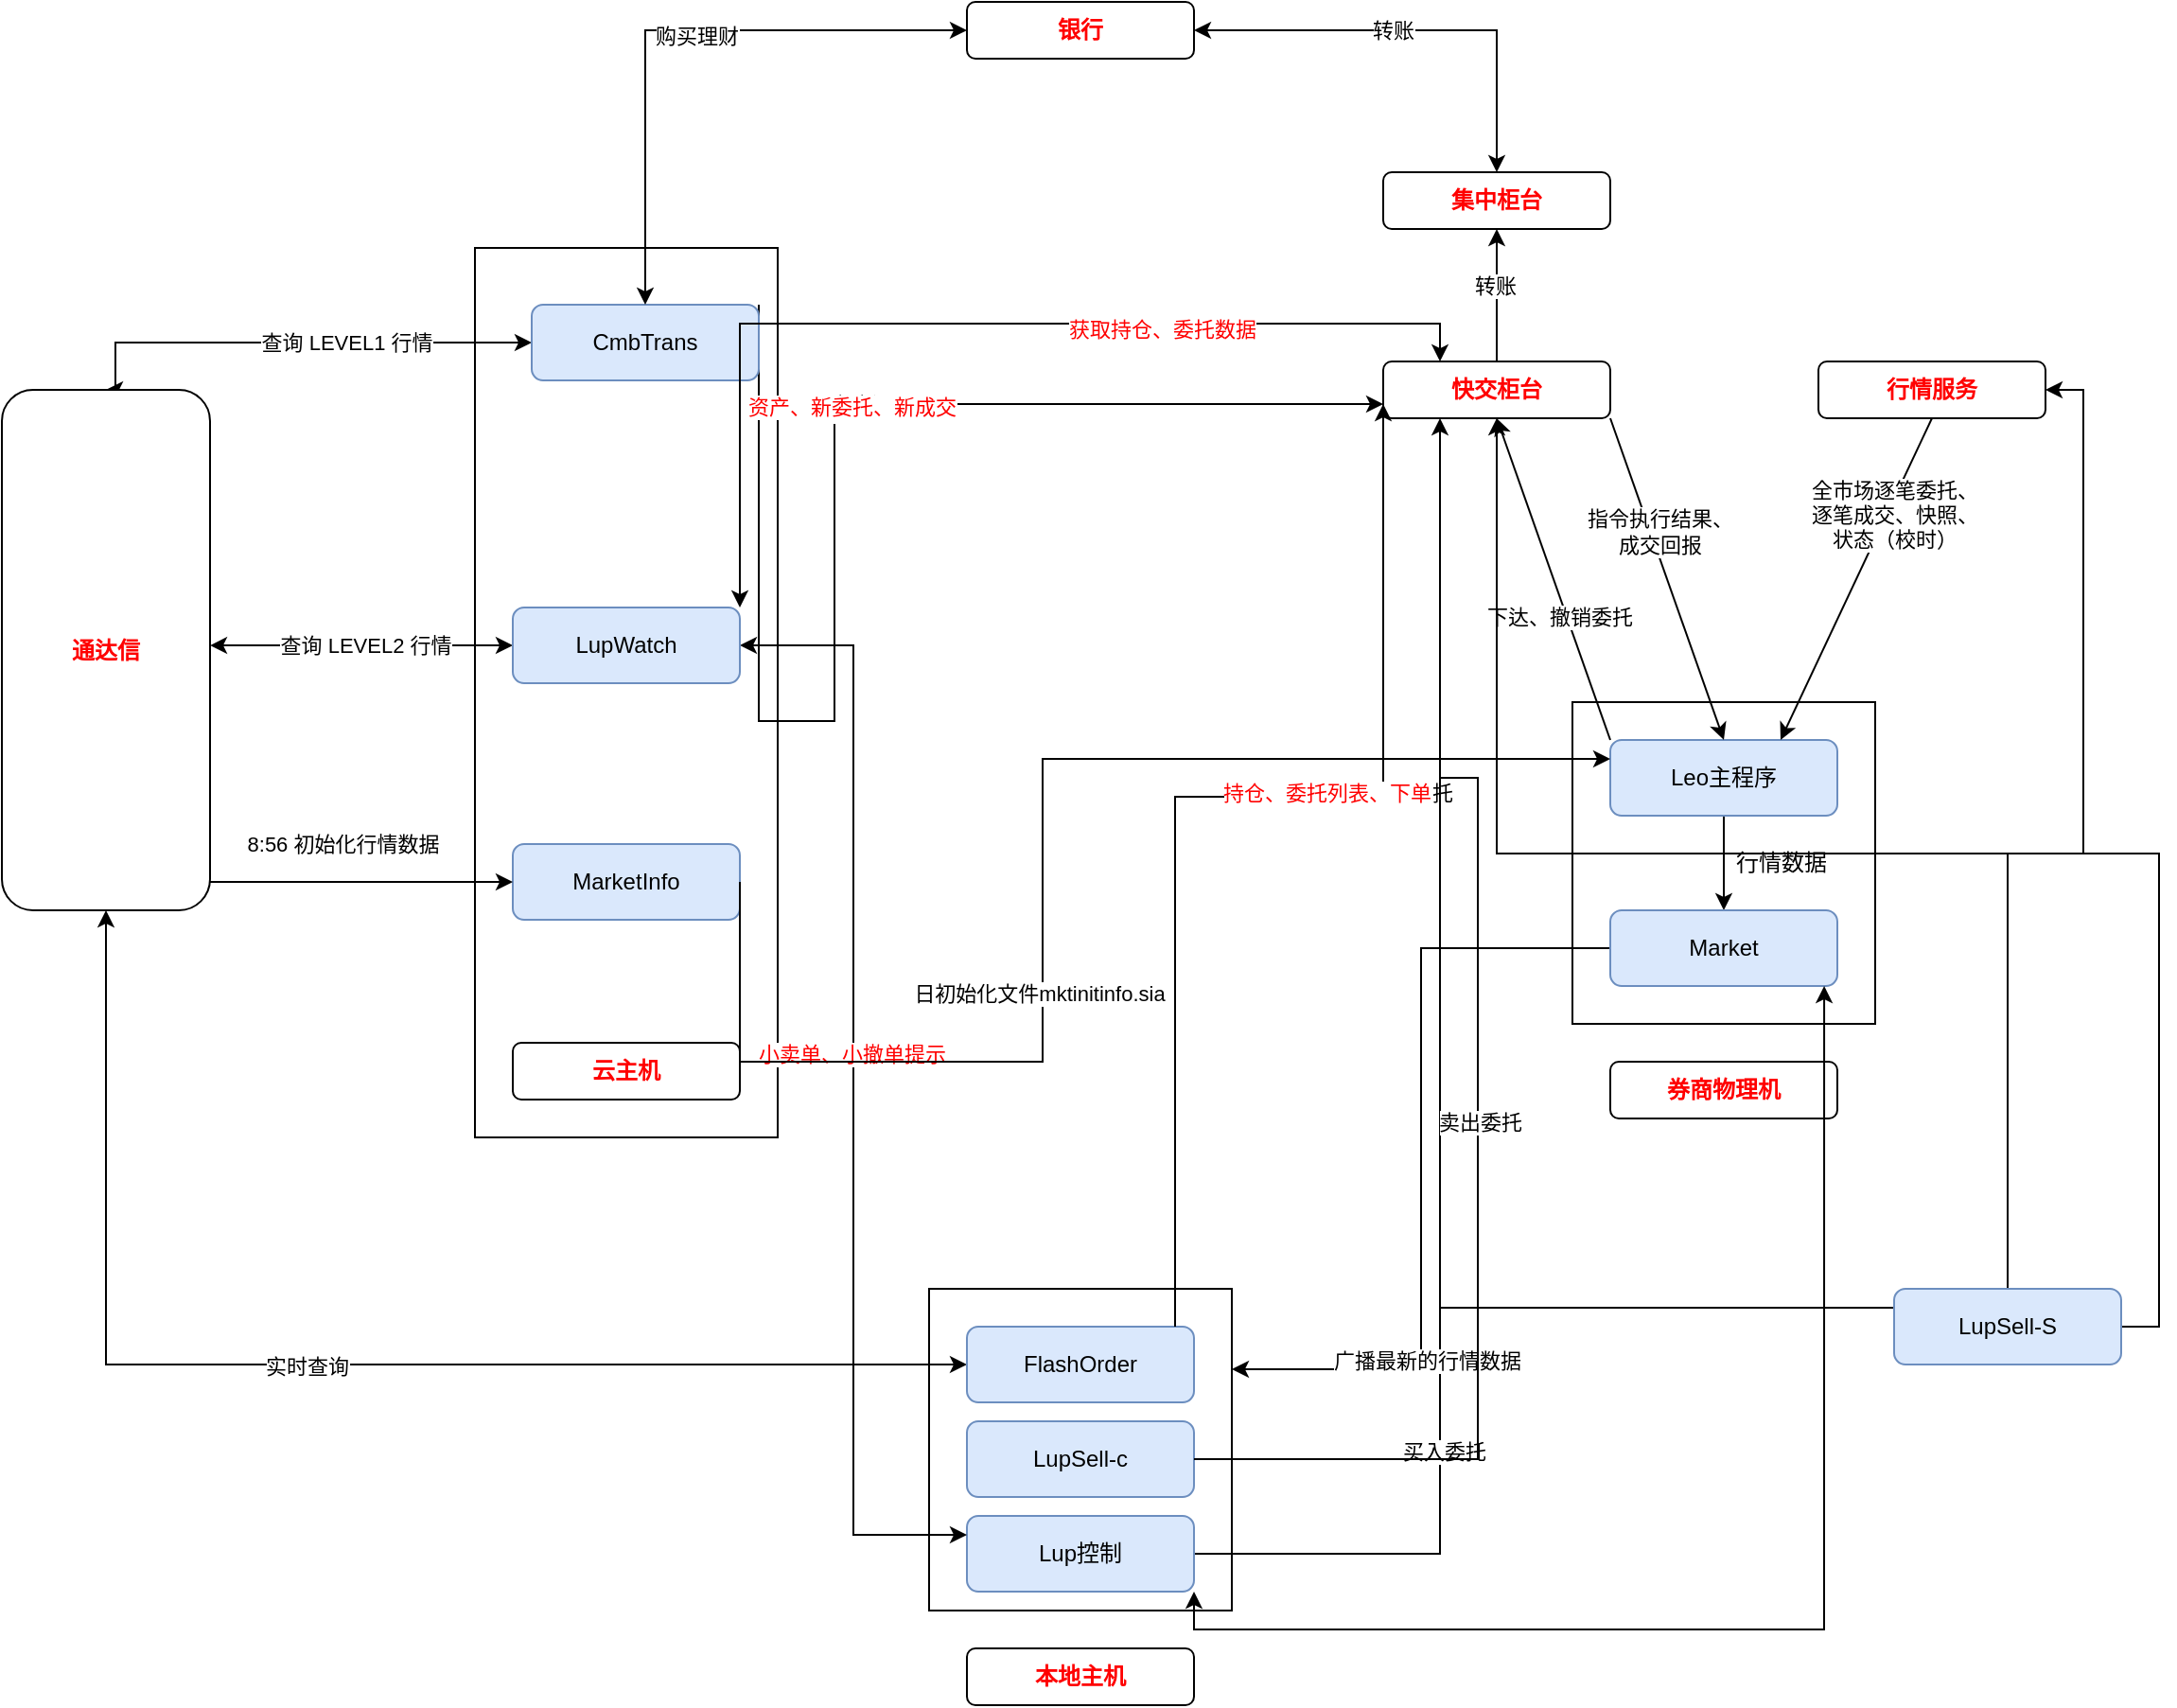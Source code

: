 <mxfile version="14.8.3" type="github">
  <diagram id="zWjm_z63V3XgTVhYP8XZ" name="Page-1">
    <mxGraphModel dx="1574" dy="1050" grid="1" gridSize="10" guides="1" tooltips="1" connect="1" arrows="1" fold="1" page="1" pageScale="1" pageWidth="1200" pageHeight="1920" math="0" shadow="0">
      <root>
        <mxCell id="0" />
        <mxCell id="1" parent="0" />
        <mxCell id="GFzgaptC59pULxbVYTi3-1" value="本地主机" style="rounded=1;whiteSpace=wrap;html=1;fontColor=#FF0000;fontStyle=1" vertex="1" parent="1">
          <mxGeometry x="540" y="990" width="120" height="30" as="geometry" />
        </mxCell>
        <mxCell id="GFzgaptC59pULxbVYTi3-2" value="" style="rounded=0;whiteSpace=wrap;html=1;" vertex="1" parent="1">
          <mxGeometry x="520" y="800" width="160" height="170" as="geometry" />
        </mxCell>
        <mxCell id="GFzgaptC59pULxbVYTi3-75" style="edgeStyle=orthogonalEdgeStyle;rounded=0;orthogonalLoop=1;jettySize=auto;html=1;exitX=0;exitY=0.5;exitDx=0;exitDy=0;entryX=0.5;entryY=1;entryDx=0;entryDy=0;fontColor=#FF0000;startArrow=classic;startFill=1;" edge="1" parent="1" source="GFzgaptC59pULxbVYTi3-3" target="GFzgaptC59pULxbVYTi3-17">
          <mxGeometry relative="1" as="geometry" />
        </mxCell>
        <mxCell id="GFzgaptC59pULxbVYTi3-76" value="实时查询" style="edgeLabel;html=1;align=center;verticalAlign=middle;resizable=0;points=[];" vertex="1" connectable="0" parent="GFzgaptC59pULxbVYTi3-75">
          <mxGeometry x="0.005" y="1" relative="1" as="geometry">
            <mxPoint as="offset" />
          </mxGeometry>
        </mxCell>
        <mxCell id="GFzgaptC59pULxbVYTi3-3" value="FlashOrder" style="rounded=1;whiteSpace=wrap;html=1;fillColor=#dae8fc;strokeColor=#6c8ebf;" vertex="1" parent="1">
          <mxGeometry x="540" y="820" width="120" height="40" as="geometry" />
        </mxCell>
        <mxCell id="GFzgaptC59pULxbVYTi3-4" value="LupSell-c" style="rounded=1;whiteSpace=wrap;html=1;fillColor=#dae8fc;strokeColor=#6c8ebf;" vertex="1" parent="1">
          <mxGeometry x="540" y="870" width="120" height="40" as="geometry" />
        </mxCell>
        <mxCell id="GFzgaptC59pULxbVYTi3-56" style="edgeStyle=orthogonalEdgeStyle;rounded=0;orthogonalLoop=1;jettySize=auto;html=1;exitX=1;exitY=0.5;exitDx=0;exitDy=0;entryX=0.25;entryY=1;entryDx=0;entryDy=0;startArrow=none;startFill=0;" edge="1" parent="1" source="GFzgaptC59pULxbVYTi3-5" target="GFzgaptC59pULxbVYTi3-18">
          <mxGeometry relative="1" as="geometry">
            <Array as="points">
              <mxPoint x="790" y="940" />
            </Array>
          </mxGeometry>
        </mxCell>
        <mxCell id="GFzgaptC59pULxbVYTi3-58" value="买入委托" style="edgeLabel;html=1;align=center;verticalAlign=middle;resizable=0;points=[];" vertex="1" connectable="0" parent="GFzgaptC59pULxbVYTi3-56">
          <mxGeometry x="-0.495" y="-2" relative="1" as="geometry">
            <mxPoint as="offset" />
          </mxGeometry>
        </mxCell>
        <mxCell id="GFzgaptC59pULxbVYTi3-5" value="Lup控制" style="rounded=1;whiteSpace=wrap;html=1;fillColor=#dae8fc;strokeColor=#6c8ebf;" vertex="1" parent="1">
          <mxGeometry x="540" y="920" width="120" height="40" as="geometry" />
        </mxCell>
        <mxCell id="GFzgaptC59pULxbVYTi3-7" value="" style="rounded=0;whiteSpace=wrap;html=1;" vertex="1" parent="1">
          <mxGeometry x="280" y="250" width="160" height="470" as="geometry" />
        </mxCell>
        <mxCell id="GFzgaptC59pULxbVYTi3-39" style="edgeStyle=orthogonalEdgeStyle;rounded=0;orthogonalLoop=1;jettySize=auto;html=1;exitX=1;exitY=0;exitDx=0;exitDy=0;entryX=0;entryY=0.75;entryDx=0;entryDy=0;startArrow=none;startFill=0;" edge="1" parent="1" source="GFzgaptC59pULxbVYTi3-8" target="GFzgaptC59pULxbVYTi3-18">
          <mxGeometry relative="1" as="geometry">
            <Array as="points">
              <mxPoint x="470" y="500" />
              <mxPoint x="470" y="333" />
            </Array>
          </mxGeometry>
        </mxCell>
        <mxCell id="GFzgaptC59pULxbVYTi3-40" value="打新" style="edgeLabel;html=1;align=center;verticalAlign=middle;resizable=0;points=[];" vertex="1" connectable="0" parent="GFzgaptC59pULxbVYTi3-39">
          <mxGeometry x="0.219" y="1" relative="1" as="geometry">
            <mxPoint x="1" y="1" as="offset" />
          </mxGeometry>
        </mxCell>
        <mxCell id="GFzgaptC59pULxbVYTi3-83" value="Text" style="edgeLabel;html=1;align=center;verticalAlign=middle;resizable=0;points=[];fontColor=#FF0000;" vertex="1" connectable="0" parent="GFzgaptC59pULxbVYTi3-39">
          <mxGeometry x="0.192" y="-2" relative="1" as="geometry">
            <mxPoint x="1" y="1" as="offset" />
          </mxGeometry>
        </mxCell>
        <mxCell id="GFzgaptC59pULxbVYTi3-84" value="资产、新委托、新成交" style="edgeLabel;html=1;align=center;verticalAlign=middle;resizable=0;points=[];fontColor=#FF0000;" vertex="1" connectable="0" parent="GFzgaptC59pULxbVYTi3-39">
          <mxGeometry x="0.216" relative="1" as="geometry">
            <mxPoint y="1" as="offset" />
          </mxGeometry>
        </mxCell>
        <mxCell id="GFzgaptC59pULxbVYTi3-44" style="edgeStyle=orthogonalEdgeStyle;rounded=0;orthogonalLoop=1;jettySize=auto;html=1;entryX=0;entryY=0.5;entryDx=0;entryDy=0;startArrow=classic;startFill=1;exitX=1;exitY=0.491;exitDx=0;exitDy=0;exitPerimeter=0;" edge="1" parent="1" source="GFzgaptC59pULxbVYTi3-17" target="GFzgaptC59pULxbVYTi3-10">
          <mxGeometry relative="1" as="geometry">
            <mxPoint x="70" y="660" as="sourcePoint" />
            <Array as="points" />
          </mxGeometry>
        </mxCell>
        <mxCell id="GFzgaptC59pULxbVYTi3-80" value="查询 LEVEL2 行情" style="edgeLabel;html=1;align=center;verticalAlign=middle;resizable=0;points=[];" vertex="1" connectable="0" parent="GFzgaptC59pULxbVYTi3-44">
          <mxGeometry x="-0.06" y="1" relative="1" as="geometry">
            <mxPoint x="7" y="1" as="offset" />
          </mxGeometry>
        </mxCell>
        <mxCell id="GFzgaptC59pULxbVYTi3-48" style="edgeStyle=orthogonalEdgeStyle;rounded=0;orthogonalLoop=1;jettySize=auto;html=1;exitX=0.5;exitY=0;exitDx=0;exitDy=0;entryX=0.5;entryY=1;entryDx=0;entryDy=0;startArrow=none;startFill=0;" edge="1" parent="1" source="GFzgaptC59pULxbVYTi3-18" target="GFzgaptC59pULxbVYTi3-86">
          <mxGeometry relative="1" as="geometry" />
        </mxCell>
        <mxCell id="GFzgaptC59pULxbVYTi3-49" value="转账" style="edgeLabel;html=1;align=center;verticalAlign=middle;resizable=0;points=[];" vertex="1" connectable="0" parent="GFzgaptC59pULxbVYTi3-48">
          <mxGeometry x="0.163" y="1" relative="1" as="geometry">
            <mxPoint as="offset" />
          </mxGeometry>
        </mxCell>
        <mxCell id="GFzgaptC59pULxbVYTi3-91" style="edgeStyle=orthogonalEdgeStyle;rounded=0;orthogonalLoop=1;jettySize=auto;html=1;exitX=0;exitY=0.5;exitDx=0;exitDy=0;entryX=0.5;entryY=0;entryDx=0;entryDy=0;fontColor=#FF0000;startArrow=classic;startFill=1;" edge="1" parent="1" source="GFzgaptC59pULxbVYTi3-8" target="GFzgaptC59pULxbVYTi3-17">
          <mxGeometry relative="1" as="geometry">
            <Array as="points">
              <mxPoint x="90" y="300" />
            </Array>
          </mxGeometry>
        </mxCell>
        <mxCell id="GFzgaptC59pULxbVYTi3-93" value="查询 LEVEL1 行情" style="edgeLabel;html=1;align=center;verticalAlign=middle;resizable=0;points=[];" vertex="1" connectable="0" parent="GFzgaptC59pULxbVYTi3-91">
          <mxGeometry x="-0.216" relative="1" as="geometry">
            <mxPoint as="offset" />
          </mxGeometry>
        </mxCell>
        <mxCell id="GFzgaptC59pULxbVYTi3-8" value="CmbTrans" style="rounded=1;whiteSpace=wrap;html=1;fillColor=#dae8fc;strokeColor=#6c8ebf;" vertex="1" parent="1">
          <mxGeometry x="310" y="280" width="120" height="40" as="geometry" />
        </mxCell>
        <mxCell id="GFzgaptC59pULxbVYTi3-9" value="MarketInfo" style="rounded=1;whiteSpace=wrap;html=1;fillColor=#dae8fc;strokeColor=#6c8ebf;" vertex="1" parent="1">
          <mxGeometry x="300" y="565" width="120" height="40" as="geometry" />
        </mxCell>
        <mxCell id="GFzgaptC59pULxbVYTi3-78" style="edgeStyle=orthogonalEdgeStyle;rounded=0;orthogonalLoop=1;jettySize=auto;html=1;exitX=1;exitY=0.5;exitDx=0;exitDy=0;entryX=0;entryY=0.25;entryDx=0;entryDy=0;fontColor=#FF0000;startArrow=classic;startFill=1;" edge="1" parent="1" source="GFzgaptC59pULxbVYTi3-10" target="GFzgaptC59pULxbVYTi3-5">
          <mxGeometry relative="1" as="geometry" />
        </mxCell>
        <mxCell id="GFzgaptC59pULxbVYTi3-79" value="小卖单、小撤单提示" style="edgeLabel;html=1;align=center;verticalAlign=middle;resizable=0;points=[];fontColor=#FF0000;" vertex="1" connectable="0" parent="GFzgaptC59pULxbVYTi3-78">
          <mxGeometry x="-0.065" y="-1" relative="1" as="geometry">
            <mxPoint as="offset" />
          </mxGeometry>
        </mxCell>
        <mxCell id="GFzgaptC59pULxbVYTi3-10" value="LupWatch" style="rounded=1;whiteSpace=wrap;html=1;fillColor=#dae8fc;strokeColor=#6c8ebf;" vertex="1" parent="1">
          <mxGeometry x="300" y="440" width="120" height="40" as="geometry" />
        </mxCell>
        <mxCell id="GFzgaptC59pULxbVYTi3-12" value="" style="rounded=0;whiteSpace=wrap;html=1;" vertex="1" parent="1">
          <mxGeometry x="860" y="490" width="160" height="170" as="geometry" />
        </mxCell>
        <mxCell id="GFzgaptC59pULxbVYTi3-11" value="券商物理机" style="rounded=1;whiteSpace=wrap;html=1;fontColor=#FF0000;fontStyle=1" vertex="1" parent="1">
          <mxGeometry x="880" y="680" width="120" height="30" as="geometry" />
        </mxCell>
        <mxCell id="GFzgaptC59pULxbVYTi3-20" style="edgeStyle=orthogonalEdgeStyle;rounded=0;orthogonalLoop=1;jettySize=auto;html=1;exitX=0.5;exitY=1;exitDx=0;exitDy=0;entryX=0.5;entryY=0;entryDx=0;entryDy=0;" edge="1" parent="1" source="GFzgaptC59pULxbVYTi3-13" target="GFzgaptC59pULxbVYTi3-14">
          <mxGeometry relative="1" as="geometry" />
        </mxCell>
        <mxCell id="GFzgaptC59pULxbVYTi3-22" style="rounded=0;orthogonalLoop=1;jettySize=auto;html=1;exitX=0;exitY=0;exitDx=0;exitDy=0;entryX=0.5;entryY=1;entryDx=0;entryDy=0;startArrow=none;startFill=0;" edge="1" parent="1" source="GFzgaptC59pULxbVYTi3-13" target="GFzgaptC59pULxbVYTi3-18">
          <mxGeometry relative="1" as="geometry" />
        </mxCell>
        <mxCell id="GFzgaptC59pULxbVYTi3-23" value="下达、撤销委托" style="edgeLabel;html=1;align=center;verticalAlign=middle;resizable=0;points=[];" vertex="1" connectable="0" parent="GFzgaptC59pULxbVYTi3-22">
          <mxGeometry x="-0.215" y="4" relative="1" as="geometry">
            <mxPoint as="offset" />
          </mxGeometry>
        </mxCell>
        <mxCell id="GFzgaptC59pULxbVYTi3-13" value="Leo主程序" style="rounded=1;whiteSpace=wrap;html=1;fillColor=#dae8fc;strokeColor=#6c8ebf;" vertex="1" parent="1">
          <mxGeometry x="880" y="510" width="120" height="40" as="geometry" />
        </mxCell>
        <mxCell id="GFzgaptC59pULxbVYTi3-46" style="edgeStyle=orthogonalEdgeStyle;rounded=0;orthogonalLoop=1;jettySize=auto;html=1;exitX=0;exitY=0.5;exitDx=0;exitDy=0;entryX=1;entryY=0.25;entryDx=0;entryDy=0;startArrow=none;startFill=0;" edge="1" parent="1" source="GFzgaptC59pULxbVYTi3-14" target="GFzgaptC59pULxbVYTi3-2">
          <mxGeometry relative="1" as="geometry" />
        </mxCell>
        <mxCell id="GFzgaptC59pULxbVYTi3-54" value="广播最新的行情数据" style="edgeLabel;html=1;align=center;verticalAlign=middle;resizable=0;points=[];" vertex="1" connectable="0" parent="GFzgaptC59pULxbVYTi3-46">
          <mxGeometry x="0.505" y="3" relative="1" as="geometry">
            <mxPoint as="offset" />
          </mxGeometry>
        </mxCell>
        <mxCell id="GFzgaptC59pULxbVYTi3-14" value="Market" style="rounded=1;whiteSpace=wrap;html=1;fillColor=#dae8fc;strokeColor=#6c8ebf;" vertex="1" parent="1">
          <mxGeometry x="880" y="600" width="120" height="40" as="geometry" />
        </mxCell>
        <mxCell id="GFzgaptC59pULxbVYTi3-34" style="edgeStyle=orthogonalEdgeStyle;rounded=0;orthogonalLoop=1;jettySize=auto;html=1;exitX=0;exitY=0.5;exitDx=0;exitDy=0;entryX=0.5;entryY=0;entryDx=0;entryDy=0;startArrow=classic;startFill=1;" edge="1" parent="1" source="GFzgaptC59pULxbVYTi3-47" target="GFzgaptC59pULxbVYTi3-8">
          <mxGeometry relative="1" as="geometry" />
        </mxCell>
        <mxCell id="GFzgaptC59pULxbVYTi3-35" value="购买理财" style="edgeLabel;html=1;align=center;verticalAlign=middle;resizable=0;points=[];" vertex="1" connectable="0" parent="GFzgaptC59pULxbVYTi3-34">
          <mxGeometry x="-0.092" y="3" relative="1" as="geometry">
            <mxPoint as="offset" />
          </mxGeometry>
        </mxCell>
        <mxCell id="GFzgaptC59pULxbVYTi3-41" style="edgeStyle=orthogonalEdgeStyle;rounded=0;orthogonalLoop=1;jettySize=auto;html=1;startArrow=none;startFill=0;entryX=0;entryY=0.5;entryDx=0;entryDy=0;exitX=0.991;exitY=0.938;exitDx=0;exitDy=0;exitPerimeter=0;" edge="1" parent="1" source="GFzgaptC59pULxbVYTi3-17" target="GFzgaptC59pULxbVYTi3-9">
          <mxGeometry relative="1" as="geometry">
            <mxPoint x="85" y="610" as="sourcePoint" />
            <Array as="points">
              <mxPoint x="139" y="585" />
            </Array>
          </mxGeometry>
        </mxCell>
        <mxCell id="GFzgaptC59pULxbVYTi3-42" value="8:56 初始化行情数据" style="edgeLabel;html=1;align=center;verticalAlign=middle;resizable=0;points=[];" vertex="1" connectable="0" parent="GFzgaptC59pULxbVYTi3-41">
          <mxGeometry x="-0.24" y="1" relative="1" as="geometry">
            <mxPoint x="11" y="-19" as="offset" />
          </mxGeometry>
        </mxCell>
        <mxCell id="GFzgaptC59pULxbVYTi3-17" value="通达信" style="rounded=1;whiteSpace=wrap;html=1;fontColor=#FF0000;fontStyle=1" vertex="1" parent="1">
          <mxGeometry x="30" y="325" width="110" height="275" as="geometry" />
        </mxCell>
        <mxCell id="GFzgaptC59pULxbVYTi3-25" style="edgeStyle=none;rounded=0;orthogonalLoop=1;jettySize=auto;html=1;exitX=1;exitY=1;exitDx=0;exitDy=0;entryX=0.5;entryY=0;entryDx=0;entryDy=0;startArrow=none;startFill=0;" edge="1" parent="1" source="GFzgaptC59pULxbVYTi3-18" target="GFzgaptC59pULxbVYTi3-13">
          <mxGeometry relative="1" as="geometry" />
        </mxCell>
        <mxCell id="GFzgaptC59pULxbVYTi3-27" value="指令执行结果、&lt;br&gt;成交回报" style="edgeLabel;html=1;align=center;verticalAlign=middle;resizable=0;points=[];" vertex="1" connectable="0" parent="GFzgaptC59pULxbVYTi3-25">
          <mxGeometry x="-0.277" y="4" relative="1" as="geometry">
            <mxPoint as="offset" />
          </mxGeometry>
        </mxCell>
        <mxCell id="GFzgaptC59pULxbVYTi3-81" style="edgeStyle=orthogonalEdgeStyle;rounded=0;orthogonalLoop=1;jettySize=auto;html=1;exitX=0.25;exitY=0;exitDx=0;exitDy=0;entryX=1;entryY=0;entryDx=0;entryDy=0;fontColor=#FF0000;startArrow=classic;startFill=1;" edge="1" parent="1" source="GFzgaptC59pULxbVYTi3-18" target="GFzgaptC59pULxbVYTi3-10">
          <mxGeometry relative="1" as="geometry" />
        </mxCell>
        <mxCell id="GFzgaptC59pULxbVYTi3-82" value="获取持仓、委托数据" style="edgeLabel;html=1;align=center;verticalAlign=middle;resizable=0;points=[];fontColor=#FF0000;" vertex="1" connectable="0" parent="GFzgaptC59pULxbVYTi3-81">
          <mxGeometry x="-0.38" y="3" relative="1" as="geometry">
            <mxPoint as="offset" />
          </mxGeometry>
        </mxCell>
        <mxCell id="GFzgaptC59pULxbVYTi3-18" value="快交柜台" style="rounded=1;whiteSpace=wrap;html=1;fontStyle=1;fontColor=#FF0000;" vertex="1" parent="1">
          <mxGeometry x="760" y="310" width="120" height="30" as="geometry" />
        </mxCell>
        <mxCell id="GFzgaptC59pULxbVYTi3-28" style="edgeStyle=none;rounded=0;orthogonalLoop=1;jettySize=auto;html=1;exitX=0.5;exitY=1;exitDx=0;exitDy=0;entryX=0.75;entryY=0;entryDx=0;entryDy=0;startArrow=none;startFill=0;" edge="1" parent="1" source="GFzgaptC59pULxbVYTi3-19" target="GFzgaptC59pULxbVYTi3-13">
          <mxGeometry relative="1" as="geometry" />
        </mxCell>
        <mxCell id="GFzgaptC59pULxbVYTi3-30" value="全市场逐笔委托、&lt;br&gt;逐笔成交、快照、&lt;br&gt;状态（校时）" style="edgeLabel;html=1;align=center;verticalAlign=middle;resizable=0;points=[];" vertex="1" connectable="0" parent="GFzgaptC59pULxbVYTi3-28">
          <mxGeometry x="-0.414" y="3" relative="1" as="geometry">
            <mxPoint as="offset" />
          </mxGeometry>
        </mxCell>
        <mxCell id="GFzgaptC59pULxbVYTi3-19" value="行情服务" style="rounded=1;whiteSpace=wrap;html=1;fontColor=#FF0000;fontStyle=1" vertex="1" parent="1">
          <mxGeometry x="990" y="310" width="120" height="30" as="geometry" />
        </mxCell>
        <mxCell id="GFzgaptC59pULxbVYTi3-36" value="行情数据" style="text;html=1;resizable=0;autosize=1;align=center;verticalAlign=middle;points=[];fillColor=none;strokeColor=none;rounded=0;" vertex="1" parent="1">
          <mxGeometry x="940" y="565" width="60" height="20" as="geometry" />
        </mxCell>
        <mxCell id="GFzgaptC59pULxbVYTi3-47" value="银行" style="rounded=1;whiteSpace=wrap;html=1;fontColor=#FF0000;fontStyle=1" vertex="1" parent="1">
          <mxGeometry x="540" y="120" width="120" height="30" as="geometry" />
        </mxCell>
        <mxCell id="GFzgaptC59pULxbVYTi3-51" style="edgeStyle=orthogonalEdgeStyle;rounded=0;orthogonalLoop=1;jettySize=auto;html=1;entryX=0;entryY=0.75;entryDx=0;entryDy=0;startArrow=none;startFill=0;" edge="1" parent="1" target="GFzgaptC59pULxbVYTi3-18">
          <mxGeometry relative="1" as="geometry">
            <mxPoint x="650" y="820" as="sourcePoint" />
            <Array as="points">
              <mxPoint x="650" y="540" />
              <mxPoint x="760" y="540" />
            </Array>
          </mxGeometry>
        </mxCell>
        <mxCell id="GFzgaptC59pULxbVYTi3-52" value="买入、卖出委托" style="edgeLabel;html=1;align=center;verticalAlign=middle;resizable=0;points=[];" vertex="1" connectable="0" parent="GFzgaptC59pULxbVYTi3-51">
          <mxGeometry x="0.298" y="2" relative="1" as="geometry">
            <mxPoint as="offset" />
          </mxGeometry>
        </mxCell>
        <mxCell id="GFzgaptC59pULxbVYTi3-77" value="持仓、委托列表、下单" style="edgeLabel;html=1;align=center;verticalAlign=middle;resizable=0;points=[];fontColor=#FF0000;" vertex="1" connectable="0" parent="GFzgaptC59pULxbVYTi3-51">
          <mxGeometry x="0.205" y="2" relative="1" as="geometry">
            <mxPoint as="offset" />
          </mxGeometry>
        </mxCell>
        <mxCell id="GFzgaptC59pULxbVYTi3-55" style="edgeStyle=orthogonalEdgeStyle;rounded=0;orthogonalLoop=1;jettySize=auto;html=1;exitX=1;exitY=0.5;exitDx=0;exitDy=0;entryX=0.5;entryY=1;entryDx=0;entryDy=0;startArrow=none;startFill=0;" edge="1" parent="1" source="GFzgaptC59pULxbVYTi3-4" target="GFzgaptC59pULxbVYTi3-71">
          <mxGeometry relative="1" as="geometry">
            <Array as="points">
              <mxPoint x="810" y="890" />
              <mxPoint x="810" y="530" />
              <mxPoint x="790" y="530" />
              <mxPoint x="790" y="810" />
            </Array>
          </mxGeometry>
        </mxCell>
        <mxCell id="GFzgaptC59pULxbVYTi3-57" value="卖出委托" style="edgeLabel;html=1;align=center;verticalAlign=middle;resizable=0;points=[];" vertex="1" connectable="0" parent="GFzgaptC59pULxbVYTi3-55">
          <mxGeometry x="-0.424" y="-1" relative="1" as="geometry">
            <mxPoint as="offset" />
          </mxGeometry>
        </mxCell>
        <mxCell id="GFzgaptC59pULxbVYTi3-68" style="edgeStyle=orthogonalEdgeStyle;rounded=0;orthogonalLoop=1;jettySize=auto;html=1;exitX=1;exitY=0.5;exitDx=0;exitDy=0;entryX=0;entryY=0.25;entryDx=0;entryDy=0;fontColor=#000000;startArrow=none;startFill=0;" edge="1" parent="1" source="GFzgaptC59pULxbVYTi3-9" target="GFzgaptC59pULxbVYTi3-13">
          <mxGeometry relative="1" as="geometry">
            <Array as="points">
              <mxPoint x="580" y="680" />
              <mxPoint x="580" y="520" />
            </Array>
          </mxGeometry>
        </mxCell>
        <mxCell id="GFzgaptC59pULxbVYTi3-69" value="日初始化文件mktinitinfo.sia" style="edgeLabel;html=1;align=center;verticalAlign=middle;resizable=0;points=[];fontColor=#000000;" vertex="1" connectable="0" parent="GFzgaptC59pULxbVYTi3-68">
          <mxGeometry x="-0.184" y="2" relative="1" as="geometry">
            <mxPoint as="offset" />
          </mxGeometry>
        </mxCell>
        <mxCell id="GFzgaptC59pULxbVYTi3-72" style="edgeStyle=orthogonalEdgeStyle;rounded=0;orthogonalLoop=1;jettySize=auto;html=1;exitX=0.5;exitY=0;exitDx=0;exitDy=0;entryX=1;entryY=0.5;entryDx=0;entryDy=0;fontColor=#FF0000;startArrow=none;startFill=0;" edge="1" parent="1" source="GFzgaptC59pULxbVYTi3-71" target="GFzgaptC59pULxbVYTi3-19">
          <mxGeometry relative="1" as="geometry" />
        </mxCell>
        <mxCell id="GFzgaptC59pULxbVYTi3-73" style="edgeStyle=orthogonalEdgeStyle;rounded=0;orthogonalLoop=1;jettySize=auto;html=1;exitX=1;exitY=0.5;exitDx=0;exitDy=0;fontColor=#FF0000;startArrow=none;startFill=0;" edge="1" parent="1" source="GFzgaptC59pULxbVYTi3-71" target="GFzgaptC59pULxbVYTi3-18">
          <mxGeometry relative="1" as="geometry" />
        </mxCell>
        <mxCell id="GFzgaptC59pULxbVYTi3-71" value="LupSell-S" style="rounded=1;whiteSpace=wrap;html=1;fillColor=#dae8fc;strokeColor=#6c8ebf;" vertex="1" parent="1">
          <mxGeometry x="1030" y="800" width="120" height="40" as="geometry" />
        </mxCell>
        <mxCell id="GFzgaptC59pULxbVYTi3-74" style="edgeStyle=orthogonalEdgeStyle;rounded=0;orthogonalLoop=1;jettySize=auto;html=1;exitX=1;exitY=1;exitDx=0;exitDy=0;entryX=0.942;entryY=1;entryDx=0;entryDy=0;entryPerimeter=0;fontColor=#FF0000;startArrow=classic;startFill=1;" edge="1" parent="1" source="GFzgaptC59pULxbVYTi3-5" target="GFzgaptC59pULxbVYTi3-14">
          <mxGeometry relative="1" as="geometry" />
        </mxCell>
        <mxCell id="GFzgaptC59pULxbVYTi3-87" style="edgeStyle=orthogonalEdgeStyle;rounded=0;orthogonalLoop=1;jettySize=auto;html=1;exitX=0.5;exitY=0;exitDx=0;exitDy=0;entryX=1;entryY=0.5;entryDx=0;entryDy=0;fontColor=#FF0000;startArrow=classic;startFill=1;" edge="1" parent="1" source="GFzgaptC59pULxbVYTi3-86" target="GFzgaptC59pULxbVYTi3-47">
          <mxGeometry relative="1" as="geometry" />
        </mxCell>
        <mxCell id="GFzgaptC59pULxbVYTi3-95" value="转账" style="edgeLabel;html=1;align=center;verticalAlign=middle;resizable=0;points=[];" vertex="1" connectable="0" parent="GFzgaptC59pULxbVYTi3-87">
          <mxGeometry x="0.106" relative="1" as="geometry">
            <mxPoint as="offset" />
          </mxGeometry>
        </mxCell>
        <mxCell id="GFzgaptC59pULxbVYTi3-86" value="集中柜台" style="rounded=1;whiteSpace=wrap;html=1;fontColor=#FF0000;fontStyle=1" vertex="1" parent="1">
          <mxGeometry x="760" y="210" width="120" height="30" as="geometry" />
        </mxCell>
        <mxCell id="GFzgaptC59pULxbVYTi3-6" value="云主机" style="rounded=1;whiteSpace=wrap;html=1;fontColor=#FF0000;fontStyle=1" vertex="1" parent="1">
          <mxGeometry x="300" y="670" width="120" height="30" as="geometry" />
        </mxCell>
      </root>
    </mxGraphModel>
  </diagram>
</mxfile>
